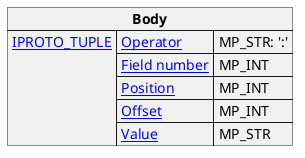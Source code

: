 @startuml

skinparam map {
    HyperlinkColor #0077FF
    FontColor #313131
    BorderColor #313131
    BackgroundColor transparent
}

json "**Body**" as update_body_regular {
    "[[https://tarantool.io/en/doc/latest/dev_guide/internals/iproto/keys IPROTO_TUPLE]]": {
        "[[https://www.tarantool.io/en/doc/latest/reference/reference_lua/box_space/update/ Operator]]": "MP_STR: ':'",
        "[[https://www.tarantool.io/en/doc/latest/reference/reference_lua/box_space/update/ Field number]]": "MP_INT",
        "[[https://www.tarantool.io/en/doc/latest/reference/reference_lua/box_space/update/ Position]]": "MP_INT",
        "[[https://www.tarantool.io/en/doc/latest/reference/reference_lua/box_space/update/ Offset]]": "MP_INT",
        "[[https://www.tarantool.io/en/doc/latest/reference/reference_lua/box_space/update/ Value]]": "MP_STR"
    }
}

@enduml
